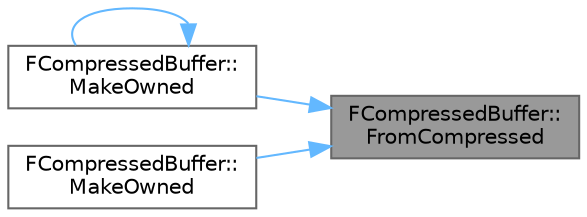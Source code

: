 digraph "FCompressedBuffer::FromCompressed"
{
 // INTERACTIVE_SVG=YES
 // LATEX_PDF_SIZE
  bgcolor="transparent";
  edge [fontname=Helvetica,fontsize=10,labelfontname=Helvetica,labelfontsize=10];
  node [fontname=Helvetica,fontsize=10,shape=box,height=0.2,width=0.4];
  rankdir="RL";
  Node1 [id="Node000001",label="FCompressedBuffer::\lFromCompressed",height=0.2,width=0.4,color="gray40", fillcolor="grey60", style="filled", fontcolor="black",tooltip="Construct from a compressed buffer previously created by Compress()."];
  Node1 -> Node2 [id="edge1_Node000001_Node000002",dir="back",color="steelblue1",style="solid",tooltip=" "];
  Node2 [id="Node000002",label="FCompressedBuffer::\lMakeOwned",height=0.2,width=0.4,color="grey40", fillcolor="white", style="filled",URL="$d0/d95/classFCompressedBuffer.html#a5c75780af231e81e0172fdcd62f03c81",tooltip=" "];
  Node2 -> Node2 [id="edge2_Node000002_Node000002",dir="back",color="steelblue1",style="solid",tooltip=" "];
  Node1 -> Node3 [id="edge3_Node000001_Node000003",dir="back",color="steelblue1",style="solid",tooltip=" "];
  Node3 [id="Node000003",label="FCompressedBuffer::\lMakeOwned",height=0.2,width=0.4,color="grey40", fillcolor="white", style="filled",URL="$d0/d95/classFCompressedBuffer.html#a175345ca5007488e73c0f5783740f744",tooltip="Returns a copy of the compressed buffer that owns its underlying memory."];
}

